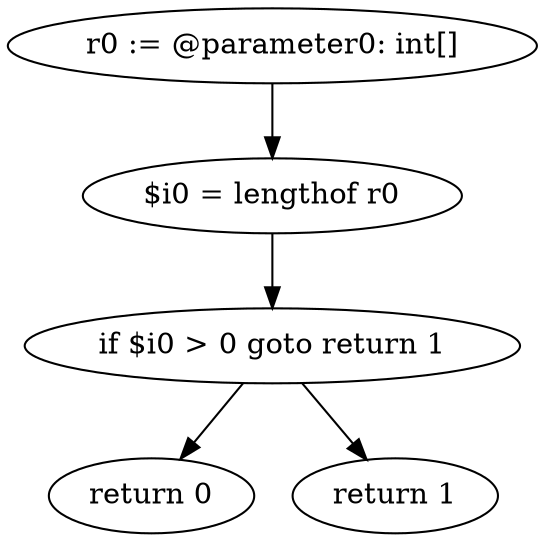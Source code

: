 digraph "unitGraph" {
    "r0 := @parameter0: int[]"
    "$i0 = lengthof r0"
    "if $i0 > 0 goto return 1"
    "return 0"
    "return 1"
    "r0 := @parameter0: int[]"->"$i0 = lengthof r0";
    "$i0 = lengthof r0"->"if $i0 > 0 goto return 1";
    "if $i0 > 0 goto return 1"->"return 0";
    "if $i0 > 0 goto return 1"->"return 1";
}
